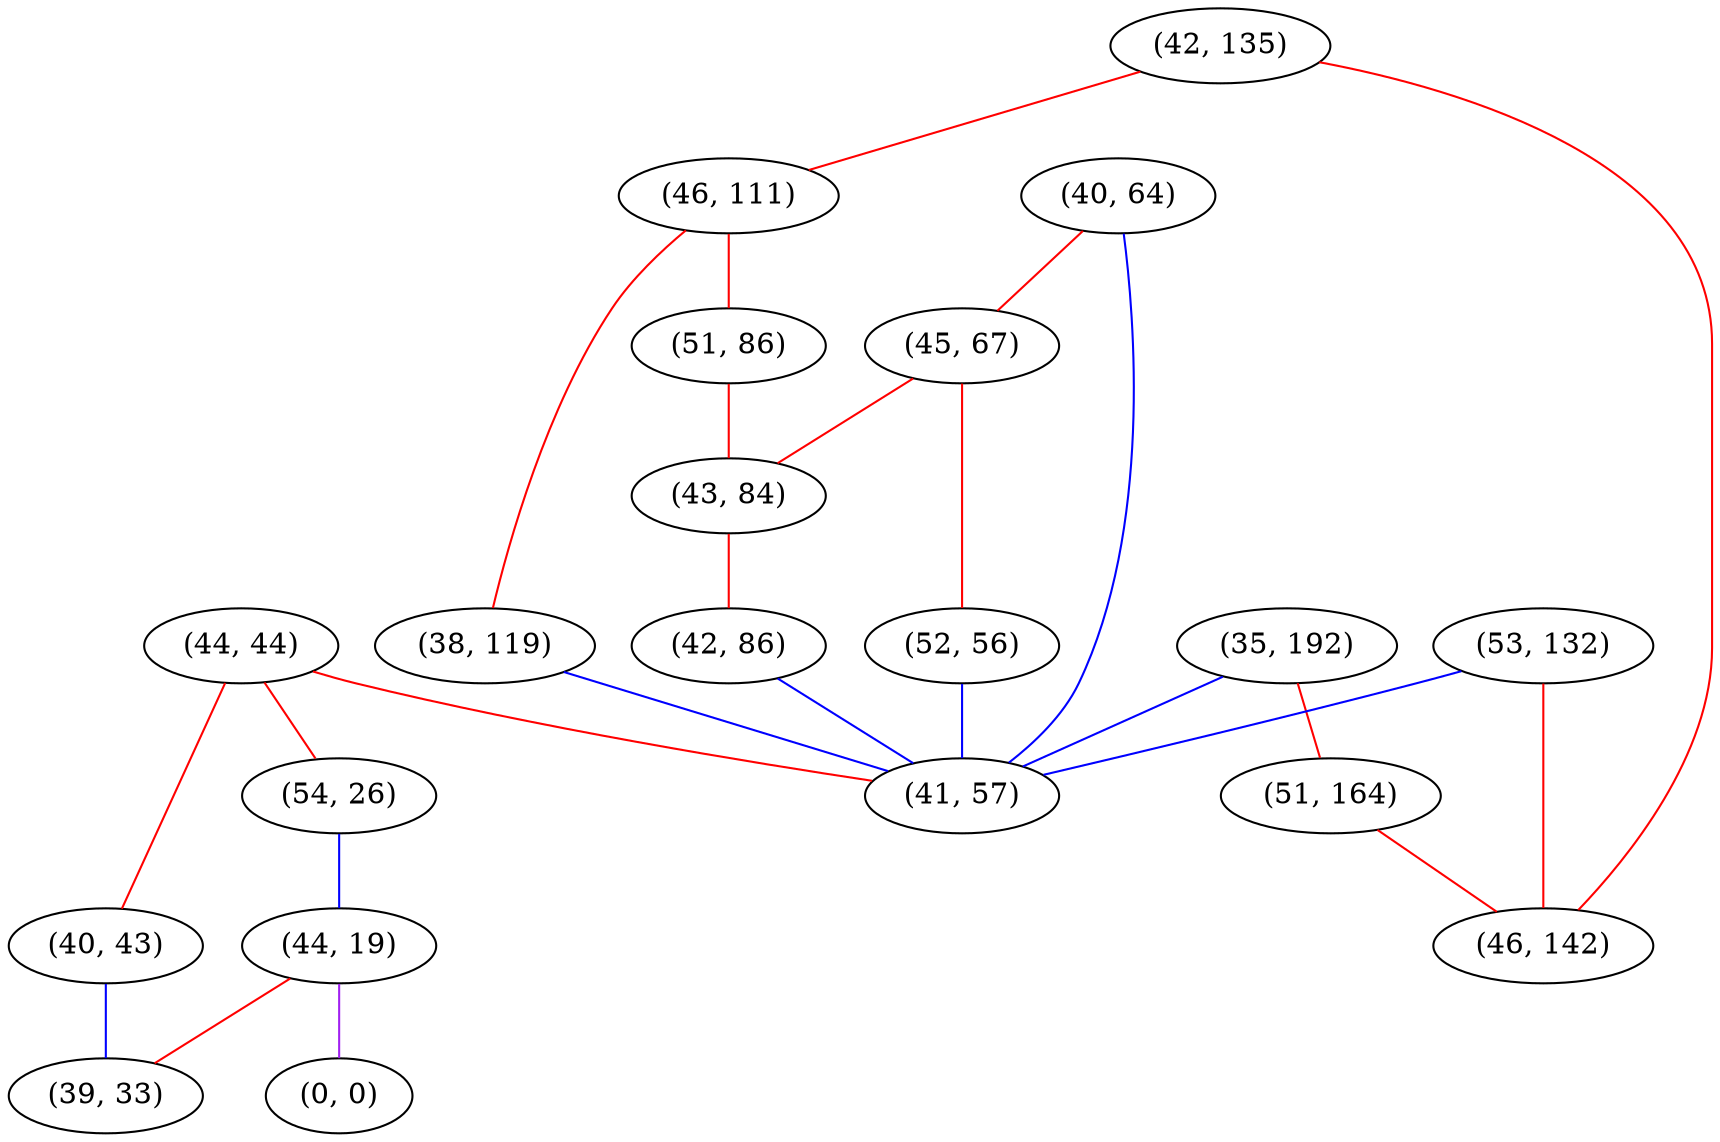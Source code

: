 graph "" {
"(40, 64)";
"(44, 44)";
"(45, 67)";
"(35, 192)";
"(40, 43)";
"(52, 56)";
"(51, 164)";
"(54, 26)";
"(44, 19)";
"(42, 135)";
"(53, 132)";
"(0, 0)";
"(46, 111)";
"(51, 86)";
"(46, 142)";
"(43, 84)";
"(38, 119)";
"(39, 33)";
"(42, 86)";
"(41, 57)";
"(40, 64)" -- "(41, 57)"  [color=blue, key=0, weight=3];
"(40, 64)" -- "(45, 67)"  [color=red, key=0, weight=1];
"(44, 44)" -- "(40, 43)"  [color=red, key=0, weight=1];
"(44, 44)" -- "(54, 26)"  [color=red, key=0, weight=1];
"(44, 44)" -- "(41, 57)"  [color=red, key=0, weight=1];
"(45, 67)" -- "(43, 84)"  [color=red, key=0, weight=1];
"(45, 67)" -- "(52, 56)"  [color=red, key=0, weight=1];
"(35, 192)" -- "(51, 164)"  [color=red, key=0, weight=1];
"(35, 192)" -- "(41, 57)"  [color=blue, key=0, weight=3];
"(40, 43)" -- "(39, 33)"  [color=blue, key=0, weight=3];
"(52, 56)" -- "(41, 57)"  [color=blue, key=0, weight=3];
"(51, 164)" -- "(46, 142)"  [color=red, key=0, weight=1];
"(54, 26)" -- "(44, 19)"  [color=blue, key=0, weight=3];
"(44, 19)" -- "(0, 0)"  [color=purple, key=0, weight=4];
"(44, 19)" -- "(39, 33)"  [color=red, key=0, weight=1];
"(42, 135)" -- "(46, 111)"  [color=red, key=0, weight=1];
"(42, 135)" -- "(46, 142)"  [color=red, key=0, weight=1];
"(53, 132)" -- "(41, 57)"  [color=blue, key=0, weight=3];
"(53, 132)" -- "(46, 142)"  [color=red, key=0, weight=1];
"(46, 111)" -- "(38, 119)"  [color=red, key=0, weight=1];
"(46, 111)" -- "(51, 86)"  [color=red, key=0, weight=1];
"(51, 86)" -- "(43, 84)"  [color=red, key=0, weight=1];
"(43, 84)" -- "(42, 86)"  [color=red, key=0, weight=1];
"(38, 119)" -- "(41, 57)"  [color=blue, key=0, weight=3];
"(42, 86)" -- "(41, 57)"  [color=blue, key=0, weight=3];
}
